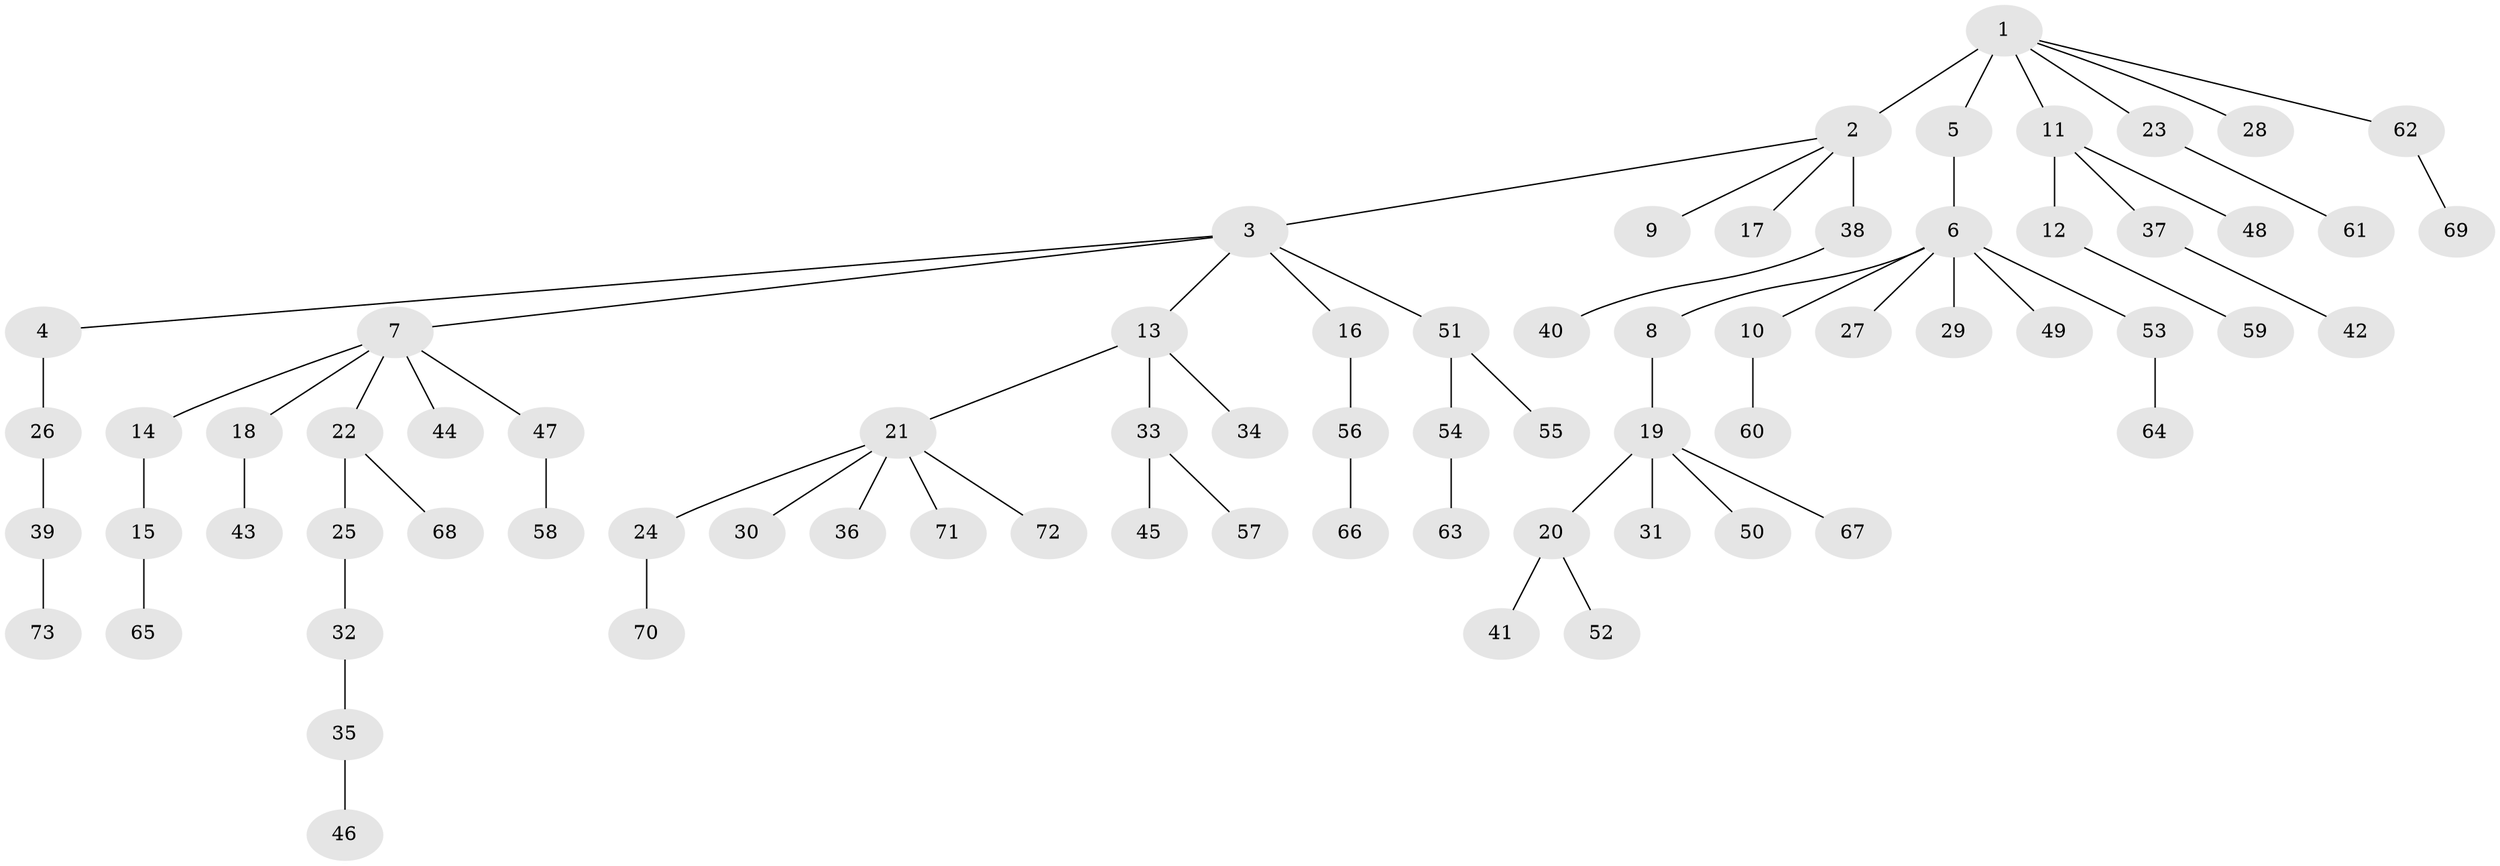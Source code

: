 // original degree distribution, {2: 0.2978723404255319, 7: 0.02127659574468085, 3: 0.10638297872340426, 8: 0.0070921985815602835, 4: 0.05673758865248227, 1: 0.48226950354609927, 5: 0.014184397163120567, 6: 0.014184397163120567}
// Generated by graph-tools (version 1.1) at 2025/51/03/04/25 22:51:26]
// undirected, 73 vertices, 72 edges
graph export_dot {
  node [color=gray90,style=filled];
  1;
  2;
  3;
  4;
  5;
  6;
  7;
  8;
  9;
  10;
  11;
  12;
  13;
  14;
  15;
  16;
  17;
  18;
  19;
  20;
  21;
  22;
  23;
  24;
  25;
  26;
  27;
  28;
  29;
  30;
  31;
  32;
  33;
  34;
  35;
  36;
  37;
  38;
  39;
  40;
  41;
  42;
  43;
  44;
  45;
  46;
  47;
  48;
  49;
  50;
  51;
  52;
  53;
  54;
  55;
  56;
  57;
  58;
  59;
  60;
  61;
  62;
  63;
  64;
  65;
  66;
  67;
  68;
  69;
  70;
  71;
  72;
  73;
  1 -- 2 [weight=3.0];
  1 -- 5 [weight=1.0];
  1 -- 11 [weight=1.0];
  1 -- 23 [weight=1.0];
  1 -- 28 [weight=1.0];
  1 -- 62 [weight=1.0];
  2 -- 3 [weight=1.0];
  2 -- 9 [weight=1.0];
  2 -- 17 [weight=1.0];
  2 -- 38 [weight=1.0];
  3 -- 4 [weight=1.0];
  3 -- 7 [weight=1.0];
  3 -- 13 [weight=1.0];
  3 -- 16 [weight=1.0];
  3 -- 51 [weight=1.0];
  4 -- 26 [weight=2.0];
  5 -- 6 [weight=1.0];
  6 -- 8 [weight=1.0];
  6 -- 10 [weight=1.0];
  6 -- 27 [weight=1.0];
  6 -- 29 [weight=1.0];
  6 -- 49 [weight=1.0];
  6 -- 53 [weight=1.0];
  7 -- 14 [weight=1.0];
  7 -- 18 [weight=1.0];
  7 -- 22 [weight=1.0];
  7 -- 44 [weight=1.0];
  7 -- 47 [weight=1.0];
  8 -- 19 [weight=1.0];
  10 -- 60 [weight=1.0];
  11 -- 12 [weight=2.0];
  11 -- 37 [weight=1.0];
  11 -- 48 [weight=1.0];
  12 -- 59 [weight=1.0];
  13 -- 21 [weight=1.0];
  13 -- 33 [weight=3.0];
  13 -- 34 [weight=1.0];
  14 -- 15 [weight=1.0];
  15 -- 65 [weight=1.0];
  16 -- 56 [weight=2.0];
  18 -- 43 [weight=1.0];
  19 -- 20 [weight=1.0];
  19 -- 31 [weight=1.0];
  19 -- 50 [weight=1.0];
  19 -- 67 [weight=1.0];
  20 -- 41 [weight=1.0];
  20 -- 52 [weight=1.0];
  21 -- 24 [weight=1.0];
  21 -- 30 [weight=1.0];
  21 -- 36 [weight=1.0];
  21 -- 71 [weight=1.0];
  21 -- 72 [weight=1.0];
  22 -- 25 [weight=1.0];
  22 -- 68 [weight=1.0];
  23 -- 61 [weight=1.0];
  24 -- 70 [weight=1.0];
  25 -- 32 [weight=1.0];
  26 -- 39 [weight=1.0];
  32 -- 35 [weight=1.0];
  33 -- 45 [weight=1.0];
  33 -- 57 [weight=1.0];
  35 -- 46 [weight=1.0];
  37 -- 42 [weight=2.0];
  38 -- 40 [weight=1.0];
  39 -- 73 [weight=2.0];
  47 -- 58 [weight=2.0];
  51 -- 54 [weight=1.0];
  51 -- 55 [weight=2.0];
  53 -- 64 [weight=1.0];
  54 -- 63 [weight=1.0];
  56 -- 66 [weight=1.0];
  62 -- 69 [weight=1.0];
}
